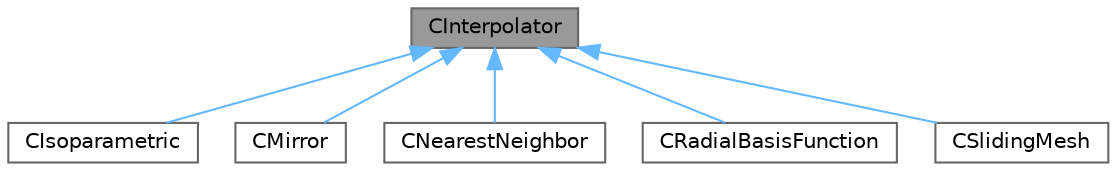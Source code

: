 digraph "CInterpolator"
{
 // LATEX_PDF_SIZE
  bgcolor="transparent";
  edge [fontname=Helvetica,fontsize=10,labelfontname=Helvetica,labelfontsize=10];
  node [fontname=Helvetica,fontsize=10,shape=box,height=0.2,width=0.4];
  Node1 [id="Node000001",label="CInterpolator",height=0.2,width=0.4,color="gray40", fillcolor="grey60", style="filled", fontcolor="black",tooltip="Main class for defining the interpolator, it requires a child class for each particular interpolation..."];
  Node1 -> Node2 [id="edge1_Node000001_Node000002",dir="back",color="steelblue1",style="solid",tooltip=" "];
  Node2 [id="Node000002",label="CIsoparametric",height=0.2,width=0.4,color="gray40", fillcolor="white", style="filled",URL="$classCIsoparametric.html",tooltip="Isoparametric interpolation."];
  Node1 -> Node3 [id="edge2_Node000001_Node000003",dir="back",color="steelblue1",style="solid",tooltip=" "];
  Node3 [id="Node000003",label="CMirror",height=0.2,width=0.4,color="gray40", fillcolor="white", style="filled",URL="$classCMirror.html",tooltip="Mirror interpolation, transpose interpolation matrix of opposing mesh."];
  Node1 -> Node4 [id="edge3_Node000001_Node000004",dir="back",color="steelblue1",style="solid",tooltip=" "];
  Node4 [id="Node000004",label="CNearestNeighbor",height=0.2,width=0.4,color="gray40", fillcolor="white", style="filled",URL="$classCNearestNeighbor.html",tooltip="Nearest Neighbor(s) interpolation."];
  Node1 -> Node5 [id="edge4_Node000001_Node000005",dir="back",color="steelblue1",style="solid",tooltip=" "];
  Node5 [id="Node000005",label="CRadialBasisFunction",height=0.2,width=0.4,color="gray40", fillcolor="white", style="filled",URL="$classCRadialBasisFunction.html",tooltip="Radial basis function interpolation."];
  Node1 -> Node6 [id="edge5_Node000001_Node000006",dir="back",color="steelblue1",style="solid",tooltip=" "];
  Node6 [id="Node000006",label="CSlidingMesh",height=0.2,width=0.4,color="gray40", fillcolor="white", style="filled",URL="$classCSlidingMesh.html",tooltip="Sliding mesh approach."];
}
